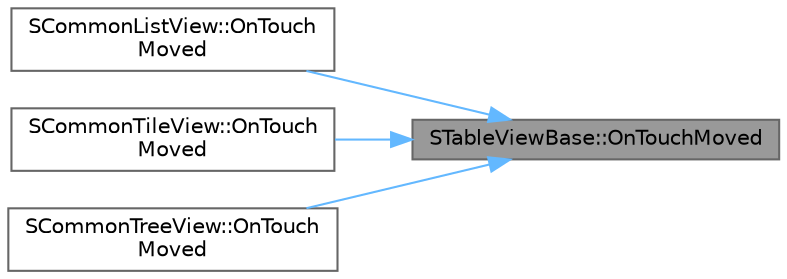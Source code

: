 digraph "STableViewBase::OnTouchMoved"
{
 // INTERACTIVE_SVG=YES
 // LATEX_PDF_SIZE
  bgcolor="transparent";
  edge [fontname=Helvetica,fontsize=10,labelfontname=Helvetica,labelfontsize=10];
  node [fontname=Helvetica,fontsize=10,shape=box,height=0.2,width=0.4];
  rankdir="RL";
  Node1 [id="Node000001",label="STableViewBase::OnTouchMoved",height=0.2,width=0.4,color="gray40", fillcolor="grey60", style="filled", fontcolor="black",tooltip="Called when a touchpad touch is moved (finger moved)"];
  Node1 -> Node2 [id="edge1_Node000001_Node000002",dir="back",color="steelblue1",style="solid",tooltip=" "];
  Node2 [id="Node000002",label="SCommonListView::OnTouch\lMoved",height=0.2,width=0.4,color="grey40", fillcolor="white", style="filled",URL="$df/d1b/classSCommonListView.html#ac17d0c045d9c451619fb3342382ae394",tooltip="Called when a touchpad touch is moved (finger moved)"];
  Node1 -> Node3 [id="edge2_Node000001_Node000003",dir="back",color="steelblue1",style="solid",tooltip=" "];
  Node3 [id="Node000003",label="SCommonTileView::OnTouch\lMoved",height=0.2,width=0.4,color="grey40", fillcolor="white", style="filled",URL="$d4/d4a/classSCommonTileView.html#a76160cc7903b55707a217e08cbc310ac",tooltip="Called when a touchpad touch is moved (finger moved)"];
  Node1 -> Node4 [id="edge3_Node000001_Node000004",dir="back",color="steelblue1",style="solid",tooltip=" "];
  Node4 [id="Node000004",label="SCommonTreeView::OnTouch\lMoved",height=0.2,width=0.4,color="grey40", fillcolor="white", style="filled",URL="$d8/dcf/classSCommonTreeView.html#acc52eb6796ca65cef08a45eecb7e464d",tooltip="Called when a touchpad touch is moved (finger moved)"];
}
